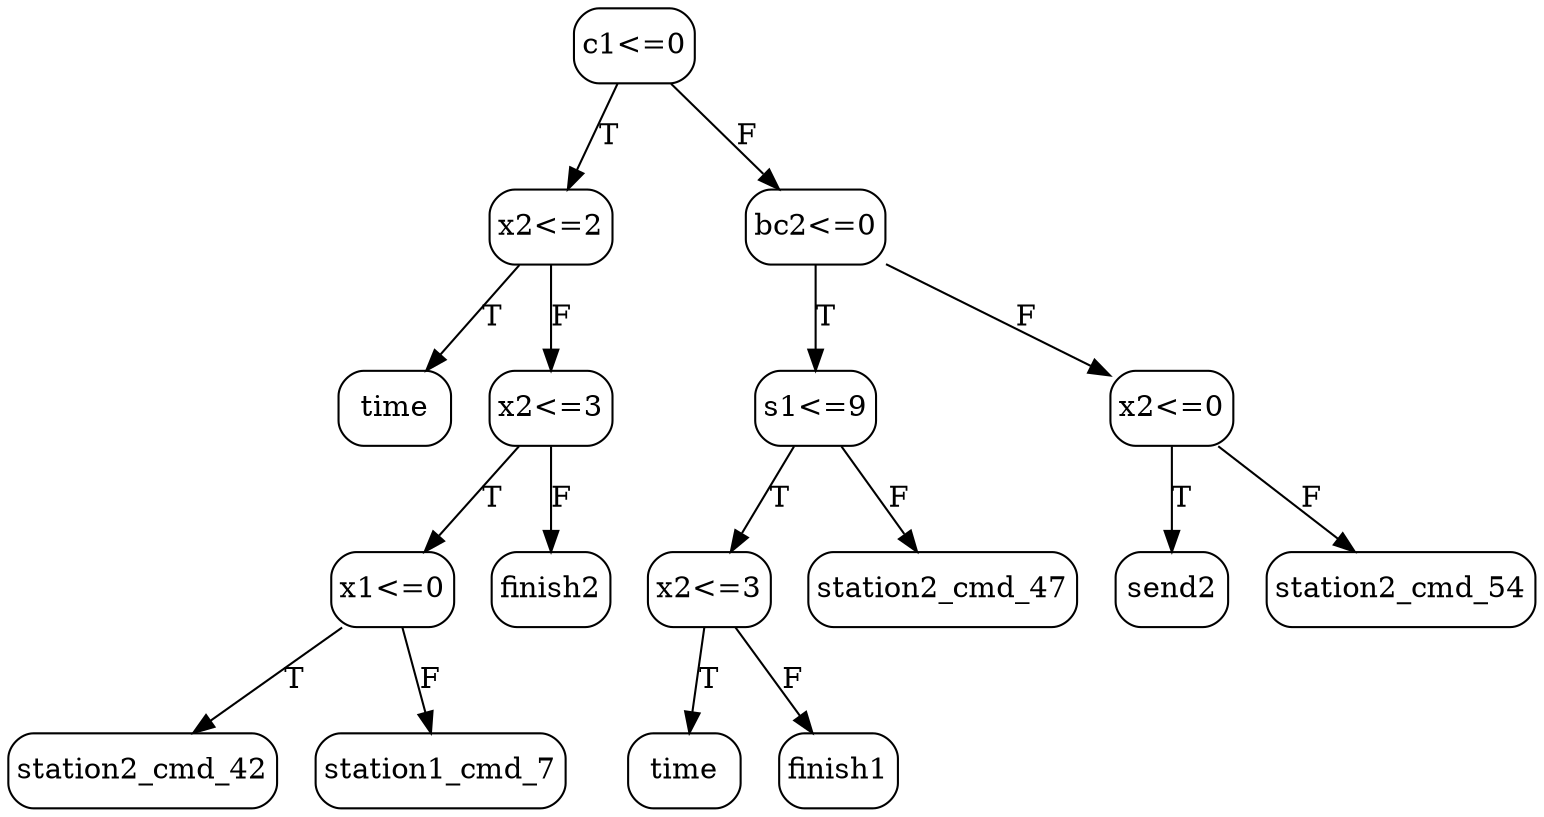 // decision tree
digraph {
	2 [label=time margin="0.05,0.05" shape=box style=rounded]
	11 [label=station2_cmd_42 margin="0.05,0.05" shape=box style=rounded]
	12 [label=station1_cmd_7 margin="0.05,0.05" shape=box style=rounded]
	10 [label="x1<=0" margin="0.05,0.05" shape=box style=rounded]
	10 -> 11 [label=T]
	10 -> 12 [label=F]
	13 [label=finish2 margin="0.05,0.05" shape=box style=rounded]
	9 [label="x2<=3" margin="0.05,0.05" shape=box style=rounded]
	9 -> 10 [label=T]
	9 -> 13 [label=F]
	1 [label="x2<=2" margin="0.05,0.05" shape=box style=rounded]
	1 -> 2 [label=T]
	1 -> 9 [label=F]
	19 [label=time margin="0.05,0.05" shape=box style=rounded]
	20 [label=finish1 margin="0.05,0.05" shape=box style=rounded]
	18 [label="x2<=3" margin="0.05,0.05" shape=box style=rounded]
	18 -> 19 [label=T]
	18 -> 20 [label=F]
	21 [label=station2_cmd_47 margin="0.05,0.05" shape=box style=rounded]
	17 [label="s1<=9" margin="0.05,0.05" shape=box style=rounded]
	17 -> 18 [label=T]
	17 -> 21 [label=F]
	29 [label=send2 margin="0.05,0.05" shape=box style=rounded]
	30 [label=station2_cmd_54 margin="0.05,0.05" shape=box style=rounded]
	24 [label="x2<=0" margin="0.05,0.05" shape=box style=rounded]
	24 -> 29 [label=T]
	24 -> 30 [label=F]
	16 [label="bc2<=0" margin="0.05,0.05" shape=box style=rounded]
	16 -> 17 [label=T]
	16 -> 24 [label=F]
	0 [label="c1<=0" margin="0.05,0.05" shape=box style=rounded]
	0 -> 1 [label=T]
	0 -> 16 [label=F]
}
